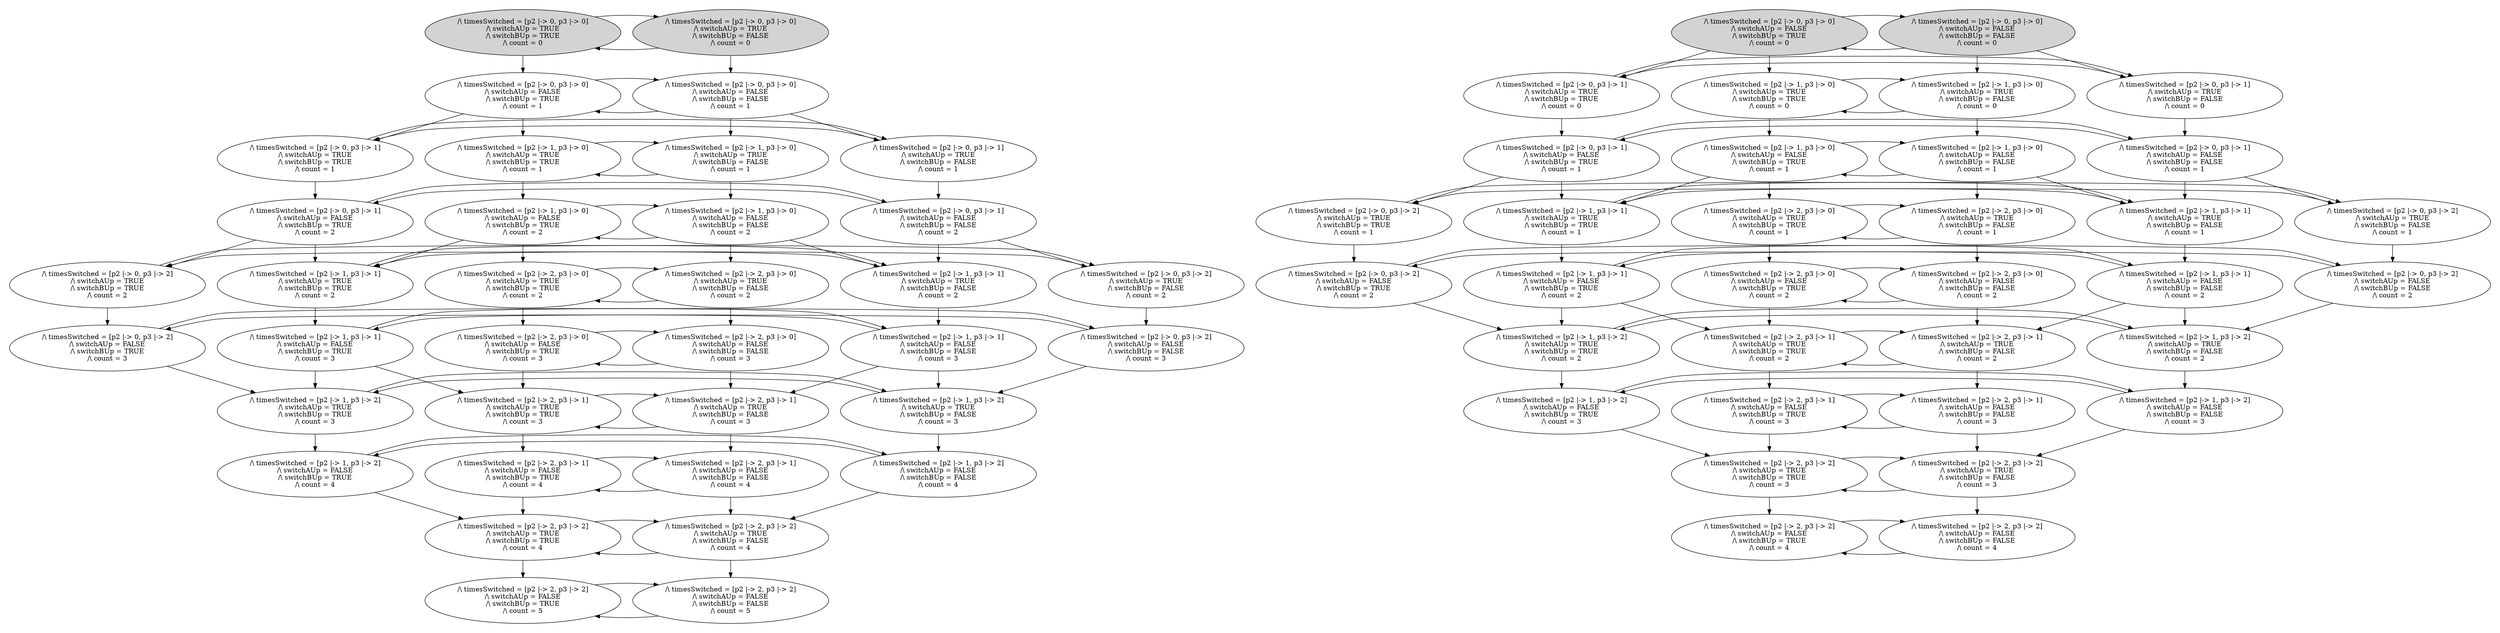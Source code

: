 strict digraph DiskGraph {
nodesep=0.35;
subgraph cluster_graph {
color="white";
5214205239111121393 [label="/\\ timesSwitched = [p2 |-> 0, p3 |-> 0]\n/\\ switchAUp = FALSE\n/\\ switchBUp = FALSE\n/\\ count = 0",style = filled]
-7170243708393626393 [label="/\\ timesSwitched = [p2 |-> 0, p3 |-> 0]\n/\\ switchAUp = FALSE\n/\\ switchBUp = TRUE\n/\\ count = 0",style = filled]
34007862820666902 [label="/\\ timesSwitched = [p2 |-> 0, p3 |-> 0]\n/\\ switchAUp = TRUE\n/\\ switchBUp = FALSE\n/\\ count = 0",style = filled]
-3145086321786363136 [label="/\\ timesSwitched = [p2 |-> 0, p3 |-> 0]\n/\\ switchAUp = TRUE\n/\\ switchBUp = TRUE\n/\\ count = 0",style = filled]
5214205239111121393 -> -7170243708393626393 [label="",color="black",fontcolor="black"];
5214205239111121393 -> 8413318200380580890 [label="",color="black",fontcolor="black"];
8413318200380580890 [label="/\\ timesSwitched = [p2 |-> 1, p3 |-> 0]\n/\\ switchAUp = TRUE\n/\\ switchBUp = FALSE\n/\\ count = 0"];
5214205239111121393 -> 4199459469377129263 [label="",color="black",fontcolor="black"];
4199459469377129263 [label="/\\ timesSwitched = [p2 |-> 0, p3 |-> 1]\n/\\ switchAUp = TRUE\n/\\ switchBUp = FALSE\n/\\ count = 0"];
-7170243708393626393 -> 5214205239111121393 [label="",color="black",fontcolor="black"];
-7170243708393626393 -> -6854297161580513012 [label="",color="black",fontcolor="black"];
-6854297161580513012 [label="/\\ timesSwitched = [p2 |-> 1, p3 |-> 0]\n/\\ switchAUp = TRUE\n/\\ switchBUp = TRUE\n/\\ count = 0"];
-7170243708393626393 -> -1268392780278081991 [label="",color="black",fontcolor="black"];
-1268392780278081991 [label="/\\ timesSwitched = [p2 |-> 0, p3 |-> 1]\n/\\ switchAUp = TRUE\n/\\ switchBUp = TRUE\n/\\ count = 0"];
34007862820666902 -> -7995101166085420469 [label="",color="black",fontcolor="black"];
-7995101166085420469 [label="/\\ timesSwitched = [p2 |-> 0, p3 |-> 0]\n/\\ switchAUp = FALSE\n/\\ switchBUp = FALSE\n/\\ count = 1"];
34007862820666902 -> -3145086321786363136 [label="",color="black",fontcolor="black"];
34007862820666902 -> -3145086321786363136 [label="",color="black",fontcolor="black"];
-3145086321786363136 -> 4983523837018625885 [label="",color="black",fontcolor="black"];
4983523837018625885 [label="/\\ timesSwitched = [p2 |-> 0, p3 |-> 0]\n/\\ switchAUp = FALSE\n/\\ switchBUp = TRUE\n/\\ count = 1"];
-3145086321786363136 -> 34007862820666902 [label="",color="black",fontcolor="black"];
-3145086321786363136 -> 34007862820666902 [label="",color="black",fontcolor="black"];
8413318200380580890 -> -1895597138426507193 [label="",color="black",fontcolor="black"];
-1895597138426507193 [label="/\\ timesSwitched = [p2 |-> 1, p3 |-> 0]\n/\\ switchAUp = FALSE\n/\\ switchBUp = FALSE\n/\\ count = 1"];
8413318200380580890 -> -6854297161580513012 [label="",color="black",fontcolor="black"];
8413318200380580890 -> -6854297161580513012 [label="",color="black",fontcolor="black"];
4199459469377129263 -> -6110230195421315214 [label="",color="black",fontcolor="black"];
-6110230195421315214 [label="/\\ timesSwitched = [p2 |-> 0, p3 |-> 1]\n/\\ switchAUp = FALSE\n/\\ switchBUp = FALSE\n/\\ count = 1"];
4199459469377129263 -> -1268392780278081991 [label="",color="black",fontcolor="black"];
4199459469377129263 -> -1268392780278081991 [label="",color="black",fontcolor="black"];
-6854297161580513012 -> 3572415730422009169 [label="",color="black",fontcolor="black"];
3572415730422009169 [label="/\\ timesSwitched = [p2 |-> 1, p3 |-> 0]\n/\\ switchAUp = FALSE\n/\\ switchBUp = TRUE\n/\\ count = 1"];
-6854297161580513012 -> 8413318200380580890 [label="",color="black",fontcolor="black"];
-6854297161580513012 -> 8413318200380580890 [label="",color="black",fontcolor="black"];
-1268392780278081991 -> 9157686514095678052 [label="",color="black",fontcolor="black"];
9157686514095678052 [label="/\\ timesSwitched = [p2 |-> 0, p3 |-> 1]\n/\\ switchAUp = FALSE\n/\\ switchBUp = TRUE\n/\\ count = 1"];
-1268392780278081991 -> 4199459469377129263 [label="",color="black",fontcolor="black"];
-1268392780278081991 -> 4199459469377129263 [label="",color="black",fontcolor="black"];
-7995101166085420469 -> 4983523837018625885 [label="",color="black",fontcolor="black"];
-7995101166085420469 -> -5938777297621657696 [label="",color="black",fontcolor="black"];
-5938777297621657696 [label="/\\ timesSwitched = [p2 |-> 1, p3 |-> 0]\n/\\ switchAUp = TRUE\n/\\ switchBUp = FALSE\n/\\ count = 1"];
-7995101166085420469 -> -2085061126503532395 [label="",color="black",fontcolor="black"];
-2085061126503532395 [label="/\\ timesSwitched = [p2 |-> 0, p3 |-> 1]\n/\\ switchAUp = TRUE\n/\\ switchBUp = FALSE\n/\\ count = 1"];
4983523837018625885 -> -7995101166085420469 [label="",color="black",fontcolor="black"];
4983523837018625885 -> 8770620483992177334 [label="",color="black",fontcolor="black"];
8770620483992177334 [label="/\\ timesSwitched = [p2 |-> 1, p3 |-> 0]\n/\\ switchAUp = TRUE\n/\\ switchBUp = TRUE\n/\\ count = 1"];
4983523837018625885 -> 3977495047678649731 [label="",color="black",fontcolor="black"];
3977495047678649731 [label="/\\ timesSwitched = [p2 |-> 0, p3 |-> 1]\n/\\ switchAUp = TRUE\n/\\ switchBUp = TRUE\n/\\ count = 1"];
-1895597138426507193 -> 3572415730422009169 [label="",color="black",fontcolor="black"];
-1895597138426507193 -> 3484219851233163700 [label="",color="black",fontcolor="black"];
3484219851233163700 [label="/\\ timesSwitched = [p2 |-> 2, p3 |-> 0]\n/\\ switchAUp = TRUE\n/\\ switchBUp = FALSE\n/\\ count = 1"];
-1895597138426507193 -> -7518035718850321767 [label="",color="black",fontcolor="black"];
-7518035718850321767 [label="/\\ timesSwitched = [p2 |-> 1, p3 |-> 1]\n/\\ switchAUp = TRUE\n/\\ switchBUp = FALSE\n/\\ count = 1"];
-6110230195421315214 -> 9157686514095678052 [label="",color="black",fontcolor="black"];
-6110230195421315214 -> -7518035718850321767 [label="",color="black",fontcolor="black"];
-6110230195421315214 -> -5958082401004116002 [label="",color="black",fontcolor="black"];
-5958082401004116002 [label="/\\ timesSwitched = [p2 |-> 0, p3 |-> 2]\n/\\ switchAUp = TRUE\n/\\ switchBUp = FALSE\n/\\ count = 1"];
3572415730422009169 -> -1895597138426507193 [label="",color="black",fontcolor="black"];
3572415730422009169 -> -1983600197173189470 [label="",color="black",fontcolor="black"];
-1983600197173189470 [label="/\\ timesSwitched = [p2 |-> 2, p3 |-> 0]\n/\\ switchAUp = TRUE\n/\\ switchBUp = TRUE\n/\\ count = 1"];
3572415730422009169 -> 4866186708019806095 [label="",color="black",fontcolor="black"];
4866186708019806095 [label="/\\ timesSwitched = [p2 |-> 1, p3 |-> 1]\n/\\ switchAUp = TRUE\n/\\ switchBUp = TRUE\n/\\ count = 1"];
9157686514095678052 -> -6110230195421315214 [label="",color="black",fontcolor="black"];
9157686514095678052 -> 4866186708019806095 [label="",color="black",fontcolor="black"];
9157686514095678052 -> 8751086439726430920 [label="",color="black",fontcolor="black"];
8751086439726430920 [label="/\\ timesSwitched = [p2 |-> 0, p3 |-> 2]\n/\\ switchAUp = TRUE\n/\\ switchBUp = TRUE\n/\\ count = 1"];
-5938777297621657696 -> -705676891190072882 [label="",color="black",fontcolor="black"];
-705676891190072882 [label="/\\ timesSwitched = [p2 |-> 1, p3 |-> 0]\n/\\ switchAUp = FALSE\n/\\ switchBUp = FALSE\n/\\ count = 2"];
-5938777297621657696 -> 8770620483992177334 [label="",color="black",fontcolor="black"];
-5938777297621657696 -> 8770620483992177334 [label="",color="black",fontcolor="black"];
-2085061126503532395 -> -5138175154090326277 [label="",color="black",fontcolor="black"];
-5138175154090326277 [label="/\\ timesSwitched = [p2 |-> 0, p3 |-> 1]\n/\\ switchAUp = FALSE\n/\\ switchBUp = FALSE\n/\\ count = 2"];
-2085061126503532395 -> 3977495047678649731 [label="",color="black",fontcolor="black"];
-2085061126503532395 -> 3977495047678649731 [label="",color="black",fontcolor="black"];
8770620483992177334 -> 2456247150287058136 [label="",color="black",fontcolor="black"];
2456247150287058136 [label="/\\ timesSwitched = [p2 |-> 1, p3 |-> 0]\n/\\ switchAUp = FALSE\n/\\ switchBUp = TRUE\n/\\ count = 2"];
8770620483992177334 -> -5938777297621657696 [label="",color="black",fontcolor="black"];
8770620483992177334 -> -5938777297621657696 [label="",color="black",fontcolor="black"];
3977495047678649731 -> 7823651628542614509 [label="",color="black",fontcolor="black"];
7823651628542614509 [label="/\\ timesSwitched = [p2 |-> 0, p3 |-> 1]\n/\\ switchAUp = FALSE\n/\\ switchBUp = TRUE\n/\\ count = 2"];
3977495047678649731 -> -2085061126503532395 [label="",color="black",fontcolor="black"];
3977495047678649731 -> -2085061126503532395 [label="",color="black",fontcolor="black"];
3484219851233163700 -> 7781015533355223002 [label="",color="black",fontcolor="black"];
7781015533355223002 [label="/\\ timesSwitched = [p2 |-> 2, p3 |-> 0]\n/\\ switchAUp = FALSE\n/\\ switchBUp = FALSE\n/\\ count = 2"];
3484219851233163700 -> -1983600197173189470 [label="",color="black",fontcolor="black"];
3484219851233163700 -> -1983600197173189470 [label="",color="black",fontcolor="black"];
-7518035718850321767 -> -3743822520285340425 [label="",color="black",fontcolor="black"];
-3743822520285340425 [label="/\\ timesSwitched = [p2 |-> 1, p3 |-> 1]\n/\\ switchAUp = FALSE\n/\\ switchBUp = FALSE\n/\\ count = 2"];
-7518035718850321767 -> 4866186708019806095 [label="",color="black",fontcolor="black"];
-7518035718850321767 -> 4866186708019806095 [label="",color="black",fontcolor="black"];
-5958082401004116002 -> -652612344318912080 [label="",color="black",fontcolor="black"];
-652612344318912080 [label="/\\ timesSwitched = [p2 |-> 0, p3 |-> 2]\n/\\ switchAUp = FALSE\n/\\ switchBUp = FALSE\n/\\ count = 2"];
-5958082401004116002 -> 8751086439726430920 [label="",color="black",fontcolor="black"];
-5958082401004116002 -> 8751086439726430920 [label="",color="black",fontcolor="black"];
-1983600197173189470 -> -4622662197549835572 [label="",color="black",fontcolor="black"];
-4622662197549835572 [label="/\\ timesSwitched = [p2 |-> 2, p3 |-> 0]\n/\\ switchAUp = FALSE\n/\\ switchBUp = TRUE\n/\\ count = 2"];
-1983600197173189470 -> 3484219851233163700 [label="",color="black",fontcolor="black"];
-1983600197173189470 -> 3484219851233163700 [label="",color="black",fontcolor="black"];
4866186708019806095 -> 1741199941823218145 [label="",color="black",fontcolor="black"];
1741199941823218145 [label="/\\ timesSwitched = [p2 |-> 1, p3 |-> 1]\n/\\ switchAUp = FALSE\n/\\ switchBUp = TRUE\n/\\ count = 2"];
4866186708019806095 -> -7518035718850321767 [label="",color="black",fontcolor="black"];
4866186708019806095 -> -7518035718850321767 [label="",color="black",fontcolor="black"];
8751086439726430920 -> 2509575745506051238 [label="",color="black",fontcolor="black"];
2509575745506051238 [label="/\\ timesSwitched = [p2 |-> 0, p3 |-> 2]\n/\\ switchAUp = FALSE\n/\\ switchBUp = TRUE\n/\\ count = 2"];
8751086439726430920 -> -5958082401004116002 [label="",color="black",fontcolor="black"];
8751086439726430920 -> -5958082401004116002 [label="",color="black",fontcolor="black"];
-705676891190072882 -> 2456247150287058136 [label="",color="black",fontcolor="black"];
-705676891190072882 -> 2585063538408243261 [label="",color="black",fontcolor="black"];
2585063538408243261 [label="/\\ timesSwitched = [p2 |-> 2, p3 |-> 0]\n/\\ switchAUp = TRUE\n/\\ switchBUp = FALSE\n/\\ count = 2"];
-705676891190072882 -> -8921911574415484144 [label="",color="black",fontcolor="black"];
-8921911574415484144 [label="/\\ timesSwitched = [p2 |-> 1, p3 |-> 1]\n/\\ switchAUp = TRUE\n/\\ switchBUp = FALSE\n/\\ count = 2"];
-5138175154090326277 -> 7823651628542614509 [label="",color="black",fontcolor="black"];
-5138175154090326277 -> -8921911574415484144 [label="",color="black",fontcolor="black"];
-5138175154090326277 -> -4695792650616693161 [label="",color="black",fontcolor="black"];
-4695792650616693161 [label="/\\ timesSwitched = [p2 |-> 0, p3 |-> 2]\n/\\ switchAUp = TRUE\n/\\ switchBUp = FALSE\n/\\ count = 2"];
2456247150287058136 -> -705676891190072882 [label="",color="black",fontcolor="black"];
2456247150287058136 -> -577229550247322325 [label="",color="black",fontcolor="black"];
-577229550247322325 [label="/\\ timesSwitched = [p2 |-> 2, p3 |-> 0]\n/\\ switchAUp = TRUE\n/\\ switchBUp = TRUE\n/\\ count = 2"];
2456247150287058136 -> 5768471130901956102 [label="",color="black",fontcolor="black"];
5768471130901956102 [label="/\\ timesSwitched = [p2 |-> 1, p3 |-> 1]\n/\\ switchAUp = TRUE\n/\\ switchBUp = TRUE\n/\\ count = 2"];
7823651628542614509 -> -5138175154090326277 [label="",color="black",fontcolor="black"];
7823651628542614509 -> 5768471130901956102 [label="",color="black",fontcolor="black"];
7823651628542614509 -> 7707778999058891585 [label="",color="black",fontcolor="black"];
7707778999058891585 [label="/\\ timesSwitched = [p2 |-> 0, p3 |-> 2]\n/\\ switchAUp = TRUE\n/\\ switchBUp = TRUE\n/\\ count = 2"];
7781015533355223002 -> -4622662197549835572 [label="",color="black",fontcolor="black"];
7781015533355223002 -> -4622662197549835572 [label="",color="black",fontcolor="black"];
7781015533355223002 -> 1864585131734496516 [label="",color="black",fontcolor="black"];
1864585131734496516 [label="/\\ timesSwitched = [p2 |-> 2, p3 |-> 1]\n/\\ switchAUp = TRUE\n/\\ switchBUp = FALSE\n/\\ count = 2"];
-3743822520285340425 -> 1741199941823218145 [label="",color="black",fontcolor="black"];
-3743822520285340425 -> 1864585131734496516 [label="",color="black",fontcolor="black"];
-3743822520285340425 -> -3859588325288999845 [label="",color="black",fontcolor="black"];
-3859588325288999845 [label="/\\ timesSwitched = [p2 |-> 1, p3 |-> 2]\n/\\ switchAUp = TRUE\n/\\ switchBUp = FALSE\n/\\ count = 2"];
-652612344318912080 -> 2509575745506051238 [label="",color="black",fontcolor="black"];
-652612344318912080 -> -3859588325288999845 [label="",color="black",fontcolor="black"];
-652612344318912080 -> 2509575745506051238 [label="",color="black",fontcolor="black"];
-4622662197549835572 -> 7781015533355223002 [label="",color="black",fontcolor="black"];
-4622662197549835572 -> 7781015533355223002 [label="",color="black",fontcolor="black"];
-4622662197549835572 -> -3620068283127470062 [label="",color="black",fontcolor="black"];
-3620068283127470062 [label="/\\ timesSwitched = [p2 |-> 2, p3 |-> 1]\n/\\ switchAUp = TRUE\n/\\ switchBUp = TRUE\n/\\ count = 2"];
1741199941823218145 -> -3743822520285340425 [label="",color="black",fontcolor="black"];
1741199941823218145 -> -3620068283127470062 [label="",color="black",fontcolor="black"];
1741199941823218145 -> 2183477819879889229 [label="",color="black",fontcolor="black"];
2183477819879889229 [label="/\\ timesSwitched = [p2 |-> 1, p3 |-> 2]\n/\\ switchAUp = TRUE\n/\\ switchBUp = TRUE\n/\\ count = 2"];
2509575745506051238 -> -652612344318912080 [label="",color="black",fontcolor="black"];
2509575745506051238 -> 2183477819879889229 [label="",color="black",fontcolor="black"];
2509575745506051238 -> -652612344318912080 [label="",color="black",fontcolor="black"];
2585063538408243261 -> -5571905232034106272 [label="",color="black",fontcolor="black"];
-5571905232034106272 [label="/\\ timesSwitched = [p2 |-> 2, p3 |-> 0]\n/\\ switchAUp = FALSE\n/\\ switchBUp = FALSE\n/\\ count = 3"];
2585063538408243261 -> -577229550247322325 [label="",color="black",fontcolor="black"];
2585063538408243261 -> -577229550247322325 [label="",color="black",fontcolor="black"];
-8921911574415484144 -> 1539211346314325837 [label="",color="black",fontcolor="black"];
1539211346314325837 [label="/\\ timesSwitched = [p2 |-> 1, p3 |-> 1]\n/\\ switchAUp = FALSE\n/\\ switchBUp = FALSE\n/\\ count = 3"];
-8921911574415484144 -> 5768471130901956102 [label="",color="black",fontcolor="black"];
-8921911574415484144 -> 5768471130901956102 [label="",color="black",fontcolor="black"];
-4695792650616693161 -> 3433521201292388874 [label="",color="black",fontcolor="black"];
3433521201292388874 [label="/\\ timesSwitched = [p2 |-> 0, p3 |-> 2]\n/\\ switchAUp = FALSE\n/\\ switchBUp = FALSE\n/\\ count = 3"];
-4695792650616693161 -> 7707778999058891585 [label="",color="black",fontcolor="black"];
-4695792650616693161 -> 7707778999058891585 [label="",color="black",fontcolor="black"];
-577229550247322325 -> 7389884624885934454 [label="",color="black",fontcolor="black"];
7389884624885934454 [label="/\\ timesSwitched = [p2 |-> 2, p3 |-> 0]\n/\\ switchAUp = FALSE\n/\\ switchBUp = TRUE\n/\\ count = 3"];
-577229550247322325 -> 2585063538408243261 [label="",color="black",fontcolor="black"];
-577229550247322325 -> 2585063538408243261 [label="",color="black",fontcolor="black"];
5768471130901956102 -> -4503923091216928165 [label="",color="black",fontcolor="black"];
-4503923091216928165 [label="/\\ timesSwitched = [p2 |-> 1, p3 |-> 1]\n/\\ switchAUp = FALSE\n/\\ switchBUp = TRUE\n/\\ count = 3"];
5768471130901956102 -> -8921911574415484144 [label="",color="black",fontcolor="black"];
5768471130901956102 -> -8921911574415484144 [label="",color="black",fontcolor="black"];
7707778999058891585 -> -322878149978540260 [label="",color="black",fontcolor="black"];
-322878149978540260 [label="/\\ timesSwitched = [p2 |-> 0, p3 |-> 2]\n/\\ switchAUp = FALSE\n/\\ switchBUp = TRUE\n/\\ count = 3"];
7707778999058891585 -> -4695792650616693161 [label="",color="black",fontcolor="black"];
7707778999058891585 -> -4695792650616693161 [label="",color="black",fontcolor="black"];
1864585131734496516 -> -8605474618438434471 [label="",color="black",fontcolor="black"];
-8605474618438434471 [label="/\\ timesSwitched = [p2 |-> 2, p3 |-> 1]\n/\\ switchAUp = FALSE\n/\\ switchBUp = FALSE\n/\\ count = 3"];
1864585131734496516 -> -3620068283127470062 [label="",color="black",fontcolor="black"];
1864585131734496516 -> -3620068283127470062 [label="",color="black",fontcolor="black"];
-3859588325288999845 -> 6565294962965196806 [label="",color="black",fontcolor="black"];
6565294962965196806 [label="/\\ timesSwitched = [p2 |-> 1, p3 |-> 2]\n/\\ switchAUp = FALSE\n/\\ switchBUp = FALSE\n/\\ count = 3"];
-3859588325288999845 -> 2183477819879889229 [label="",color="black",fontcolor="black"];
-3859588325288999845 -> 2183477819879889229 [label="",color="black",fontcolor="black"];
-3620068283127470062 -> 6679277169078918223 [label="",color="black",fontcolor="black"];
6679277169078918223 [label="/\\ timesSwitched = [p2 |-> 2, p3 |-> 1]\n/\\ switchAUp = FALSE\n/\\ switchBUp = TRUE\n/\\ count = 3"];
-3620068283127470062 -> 1864585131734496516 [label="",color="black",fontcolor="black"];
-3620068283127470062 -> 1864585131734496516 [label="",color="black",fontcolor="black"];
2183477819879889229 -> -8125015292260209392 [label="",color="black",fontcolor="black"];
-8125015292260209392 [label="/\\ timesSwitched = [p2 |-> 1, p3 |-> 2]\n/\\ switchAUp = FALSE\n/\\ switchBUp = TRUE\n/\\ count = 3"];
2183477819879889229 -> -3859588325288999845 [label="",color="black",fontcolor="black"];
2183477819879889229 -> -3859588325288999845 [label="",color="black",fontcolor="black"];
-5571905232034106272 -> 7389884624885934454 [label="",color="black",fontcolor="black"];
-5571905232034106272 -> 7389884624885934454 [label="",color="black",fontcolor="black"];
-5571905232034106272 -> -4560048980522023234 [label="",color="black",fontcolor="black"];
-4560048980522023234 [label="/\\ timesSwitched = [p2 |-> 2, p3 |-> 1]\n/\\ switchAUp = TRUE\n/\\ switchBUp = FALSE\n/\\ count = 3"];
1539211346314325837 -> -4503923091216928165 [label="",color="black",fontcolor="black"];
1539211346314325837 -> -4560048980522023234 [label="",color="black",fontcolor="black"];
1539211346314325837 -> 1385095536901601249 [label="",color="black",fontcolor="black"];
1385095536901601249 [label="/\\ timesSwitched = [p2 |-> 1, p3 |-> 2]\n/\\ switchAUp = TRUE\n/\\ switchBUp = FALSE\n/\\ count = 3"];
3433521201292388874 -> -322878149978540260 [label="",color="black",fontcolor="black"];
3433521201292388874 -> 1385095536901601249 [label="",color="black",fontcolor="black"];
3433521201292388874 -> -322878149978540260 [label="",color="black",fontcolor="black"];
7389884624885934454 -> -5571905232034106272 [label="",color="black",fontcolor="black"];
7389884624885934454 -> -5571905232034106272 [label="",color="black",fontcolor="black"];
7389884624885934454 -> 1483314591334095784 [label="",color="black",fontcolor="black"];
1483314591334095784 [label="/\\ timesSwitched = [p2 |-> 2, p3 |-> 1]\n/\\ switchAUp = TRUE\n/\\ switchBUp = TRUE\n/\\ count = 3"];
-4503923091216928165 -> 1539211346314325837 [label="",color="black",fontcolor="black"];
-4503923091216928165 -> 1483314591334095784 [label="",color="black",fontcolor="black"];
-4503923091216928165 -> -4099858602511389961 [label="",color="black",fontcolor="black"];
-4099858602511389961 [label="/\\ timesSwitched = [p2 |-> 1, p3 |-> 2]\n/\\ switchAUp = TRUE\n/\\ switchBUp = TRUE\n/\\ count = 3"];
-322878149978540260 -> 3433521201292388874 [label="",color="black",fontcolor="black"];
-322878149978540260 -> -4099858602511389961 [label="",color="black",fontcolor="black"];
-322878149978540260 -> 3433521201292388874 [label="",color="black",fontcolor="black"];
-8605474618438434471 -> 6679277169078918223 [label="",color="black",fontcolor="black"];
-8605474618438434471 -> 6679277169078918223 [label="",color="black",fontcolor="black"];
-8605474618438434471 -> -8144883136900556299 [label="",color="black",fontcolor="black"];
-8144883136900556299 [label="/\\ timesSwitched = [p2 |-> 2, p3 |-> 2]\n/\\ switchAUp = TRUE\n/\\ switchBUp = FALSE\n/\\ count = 3"];
6565294962965196806 -> -8125015292260209392 [label="",color="black",fontcolor="black"];
6565294962965196806 -> -8144883136900556299 [label="",color="black",fontcolor="black"];
6565294962965196806 -> -8125015292260209392 [label="",color="black",fontcolor="black"];
6679277169078918223 -> -8605474618438434471 [label="",color="black",fontcolor="black"];
6679277169078918223 -> -8605474618438434471 [label="",color="black",fontcolor="black"];
6679277169078918223 -> 6545197760595625187 [label="",color="black",fontcolor="black"];
6545197760595625187 [label="/\\ timesSwitched = [p2 |-> 2, p3 |-> 2]\n/\\ switchAUp = TRUE\n/\\ switchBUp = TRUE\n/\\ count = 3"];
-8125015292260209392 -> 6565294962965196806 [label="",color="black",fontcolor="black"];
-8125015292260209392 -> 6545197760595625187 [label="",color="black",fontcolor="black"];
-8125015292260209392 -> 6565294962965196806 [label="",color="black",fontcolor="black"];
-4560048980522023234 -> 8561121267530531313 [label="",color="black",fontcolor="black"];
8561121267530531313 [label="/\\ timesSwitched = [p2 |-> 2, p3 |-> 1]\n/\\ switchAUp = FALSE\n/\\ switchBUp = FALSE\n/\\ count = 4"];
-4560048980522023234 -> 1483314591334095784 [label="",color="black",fontcolor="black"];
-4560048980522023234 -> 1483314591334095784 [label="",color="black",fontcolor="black"];
1385095536901601249 -> -6539054041063296850 [label="",color="black",fontcolor="black"];
-6539054041063296850 [label="/\\ timesSwitched = [p2 |-> 1, p3 |-> 2]\n/\\ switchAUp = FALSE\n/\\ switchBUp = FALSE\n/\\ count = 4"];
1385095536901601249 -> -4099858602511389961 [label="",color="black",fontcolor="black"];
1385095536901601249 -> -4099858602511389961 [label="",color="black",fontcolor="black"];
1483314591334095784 -> -6706546830253613849 [label="",color="black",fontcolor="black"];
-6706546830253613849 [label="/\\ timesSwitched = [p2 |-> 2, p3 |-> 1]\n/\\ switchAUp = FALSE\n/\\ switchBUp = TRUE\n/\\ count = 4"];
1483314591334095784 -> -4560048980522023234 [label="",color="black",fontcolor="black"];
1483314591334095784 -> -4560048980522023234 [label="",color="black",fontcolor="black"];
-4099858602511389961 -> 8170134049375120824 [label="",color="black",fontcolor="black"];
8170134049375120824 [label="/\\ timesSwitched = [p2 |-> 1, p3 |-> 2]\n/\\ switchAUp = FALSE\n/\\ switchBUp = TRUE\n/\\ count = 4"];
-4099858602511389961 -> 1385095536901601249 [label="",color="black",fontcolor="black"];
-4099858602511389961 -> 1385095536901601249 [label="",color="black",fontcolor="black"];
-8144883136900556299 -> 4075698303710289594 [label="",color="black",fontcolor="black"];
4075698303710289594 [label="/\\ timesSwitched = [p2 |-> 2, p3 |-> 2]\n/\\ switchAUp = FALSE\n/\\ switchBUp = FALSE\n/\\ count = 4"];
-8144883136900556299 -> 6545197760595625187 [label="",color="black",fontcolor="black"];
-8144883136900556299 -> 6545197760595625187 [label="",color="black",fontcolor="black"];
6545197760595625187 -> -1392329867938937940 [label="",color="black",fontcolor="black"];
-1392329867938937940 [label="/\\ timesSwitched = [p2 |-> 2, p3 |-> 2]\n/\\ switchAUp = FALSE\n/\\ switchBUp = TRUE\n/\\ count = 4"];
6545197760595625187 -> -8144883136900556299 [label="",color="black",fontcolor="black"];
6545197760595625187 -> -8144883136900556299 [label="",color="black",fontcolor="black"];
8561121267530531313 -> -6706546830253613849 [label="",color="black",fontcolor="black"];
8561121267530531313 -> -6706546830253613849 [label="",color="black",fontcolor="black"];
8561121267530531313 -> 8118741022904441181 [label="",color="black",fontcolor="black"];
8118741022904441181 [label="/\\ timesSwitched = [p2 |-> 2, p3 |-> 2]\n/\\ switchAUp = TRUE\n/\\ switchBUp = FALSE\n/\\ count = 4"];
-6539054041063296850 -> 8170134049375120824 [label="",color="black",fontcolor="black"];
-6539054041063296850 -> 8118741022904441181 [label="",color="black",fontcolor="black"];
-6539054041063296850 -> 8170134049375120824 [label="",color="black",fontcolor="black"];
-6706546830253613849 -> 8561121267530531313 [label="",color="black",fontcolor="black"];
-6706546830253613849 -> 8561121267530531313 [label="",color="black",fontcolor="black"];
-6706546830253613849 -> -6590676459623726005 [label="",color="black",fontcolor="black"];
-6590676459623726005 [label="/\\ timesSwitched = [p2 |-> 2, p3 |-> 2]\n/\\ switchAUp = TRUE\n/\\ switchBUp = TRUE\n/\\ count = 4"];
8170134049375120824 -> -6539054041063296850 [label="",color="black",fontcolor="black"];
8170134049375120824 -> -6590676459623726005 [label="",color="black",fontcolor="black"];
8170134049375120824 -> -6539054041063296850 [label="",color="black",fontcolor="black"];
4075698303710289594 -> -1392329867938937940 [label="",color="black",fontcolor="black"];
4075698303710289594 -> -1392329867938937940 [label="",color="black",fontcolor="black"];
4075698303710289594 -> -1392329867938937940 [label="",color="black",fontcolor="black"];
-1392329867938937940 -> 4075698303710289594 [label="",color="black",fontcolor="black"];
-1392329867938937940 -> 4075698303710289594 [label="",color="black",fontcolor="black"];
-1392329867938937940 -> 4075698303710289594 [label="",color="black",fontcolor="black"];
8118741022904441181 -> -2172723126406189824 [label="",color="black",fontcolor="black"];
-2172723126406189824 [label="/\\ timesSwitched = [p2 |-> 2, p3 |-> 2]\n/\\ switchAUp = FALSE\n/\\ switchBUp = FALSE\n/\\ count = 5"];
8118741022904441181 -> -6590676459623726005 [label="",color="black",fontcolor="black"];
8118741022904441181 -> -6590676459623726005 [label="",color="black",fontcolor="black"];
-6590676459623726005 -> 3889516388293636118 [label="",color="black",fontcolor="black"];
3889516388293636118 [label="/\\ timesSwitched = [p2 |-> 2, p3 |-> 2]\n/\\ switchAUp = FALSE\n/\\ switchBUp = TRUE\n/\\ count = 5"];
-6590676459623726005 -> 8118741022904441181 [label="",color="black",fontcolor="black"];
-6590676459623726005 -> 8118741022904441181 [label="",color="black",fontcolor="black"];
-2172723126406189824 -> 3889516388293636118 [label="",color="black",fontcolor="black"];
-2172723126406189824 -> 3889516388293636118 [label="",color="black",fontcolor="black"];
-2172723126406189824 -> 3889516388293636118 [label="",color="black",fontcolor="black"];
3889516388293636118 -> -2172723126406189824 [label="",color="black",fontcolor="black"];
3889516388293636118 -> -2172723126406189824 [label="",color="black",fontcolor="black"];
3889516388293636118 -> -2172723126406189824 [label="",color="black",fontcolor="black"];
{rank = same; 5214205239111121393;-3145086321786363136;-7170243708393626393;34007862820666902;}
{rank = same; -7995101166085420469;4199459469377129263;-6854297161580513012;8413318200380580890;-1268392780278081991;4983523837018625885;}
{rank = same; 9157686514095678052;-2085061126503532395;-1895597138426507193;8770620483992177334;3572415730422009169;-5938777297621657696;-6110230195421315214;3977495047678649731;}
{rank = same; -7518035718850321767;-1983600197173189470;-5138175154090326277;-5958082401004116002;2456247150287058136;-705676891190072882;7823651628542614509;8751086439726430920;3484219851233163700;4866186708019806095;}
{rank = same; -652612344318912080;7707778999058891585;-3743822520285340425;5768471130901956102;-4622662197549835572;2585063538408243261;7781015533355223002;-577229550247322325;1741199941823218145;-8921911574415484144;2509575745506051238;-4695792650616693161;}
{rank = same; 2183477819879889229;1539211346314325837;7389884624885934454;-3620068283127470062;3433521201292388874;1864585131734496516;-322878149978540260;-5571905232034106272;-3859588325288999845;-4503923091216928165;}
{rank = same; -8605474618438434471;1483314591334095784;6565294962965196806;-4099858602511389961;-8125015292260209392;1385095536901601249;6679277169078918223;-4560048980522023234;}
{rank = same; 8561121267530531313;6545197760595625187;-6539054041063296850;8170134049375120824;-8144883136900556299;-6706546830253613849;}
{rank = same; 4075698303710289594;-6590676459623726005;-1392329867938937940;8118741022904441181;}
{rank = same; -2172723126406189824;3889516388293636118;}
}
}